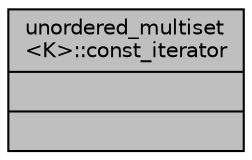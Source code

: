 digraph "unordered_multiset&lt;K&gt;::const_iterator"
{
 // INTERACTIVE_SVG=YES
  bgcolor="transparent";
  edge [fontname="Helvetica",fontsize="10",labelfontname="Helvetica",labelfontsize="10"];
  node [fontname="Helvetica",fontsize="10",shape=record];
  Node1 [label="{unordered_multiset\l\<K\>::const_iterator\n||}",height=0.2,width=0.4,color="black", fillcolor="grey75", style="filled", fontcolor="black"];
}
